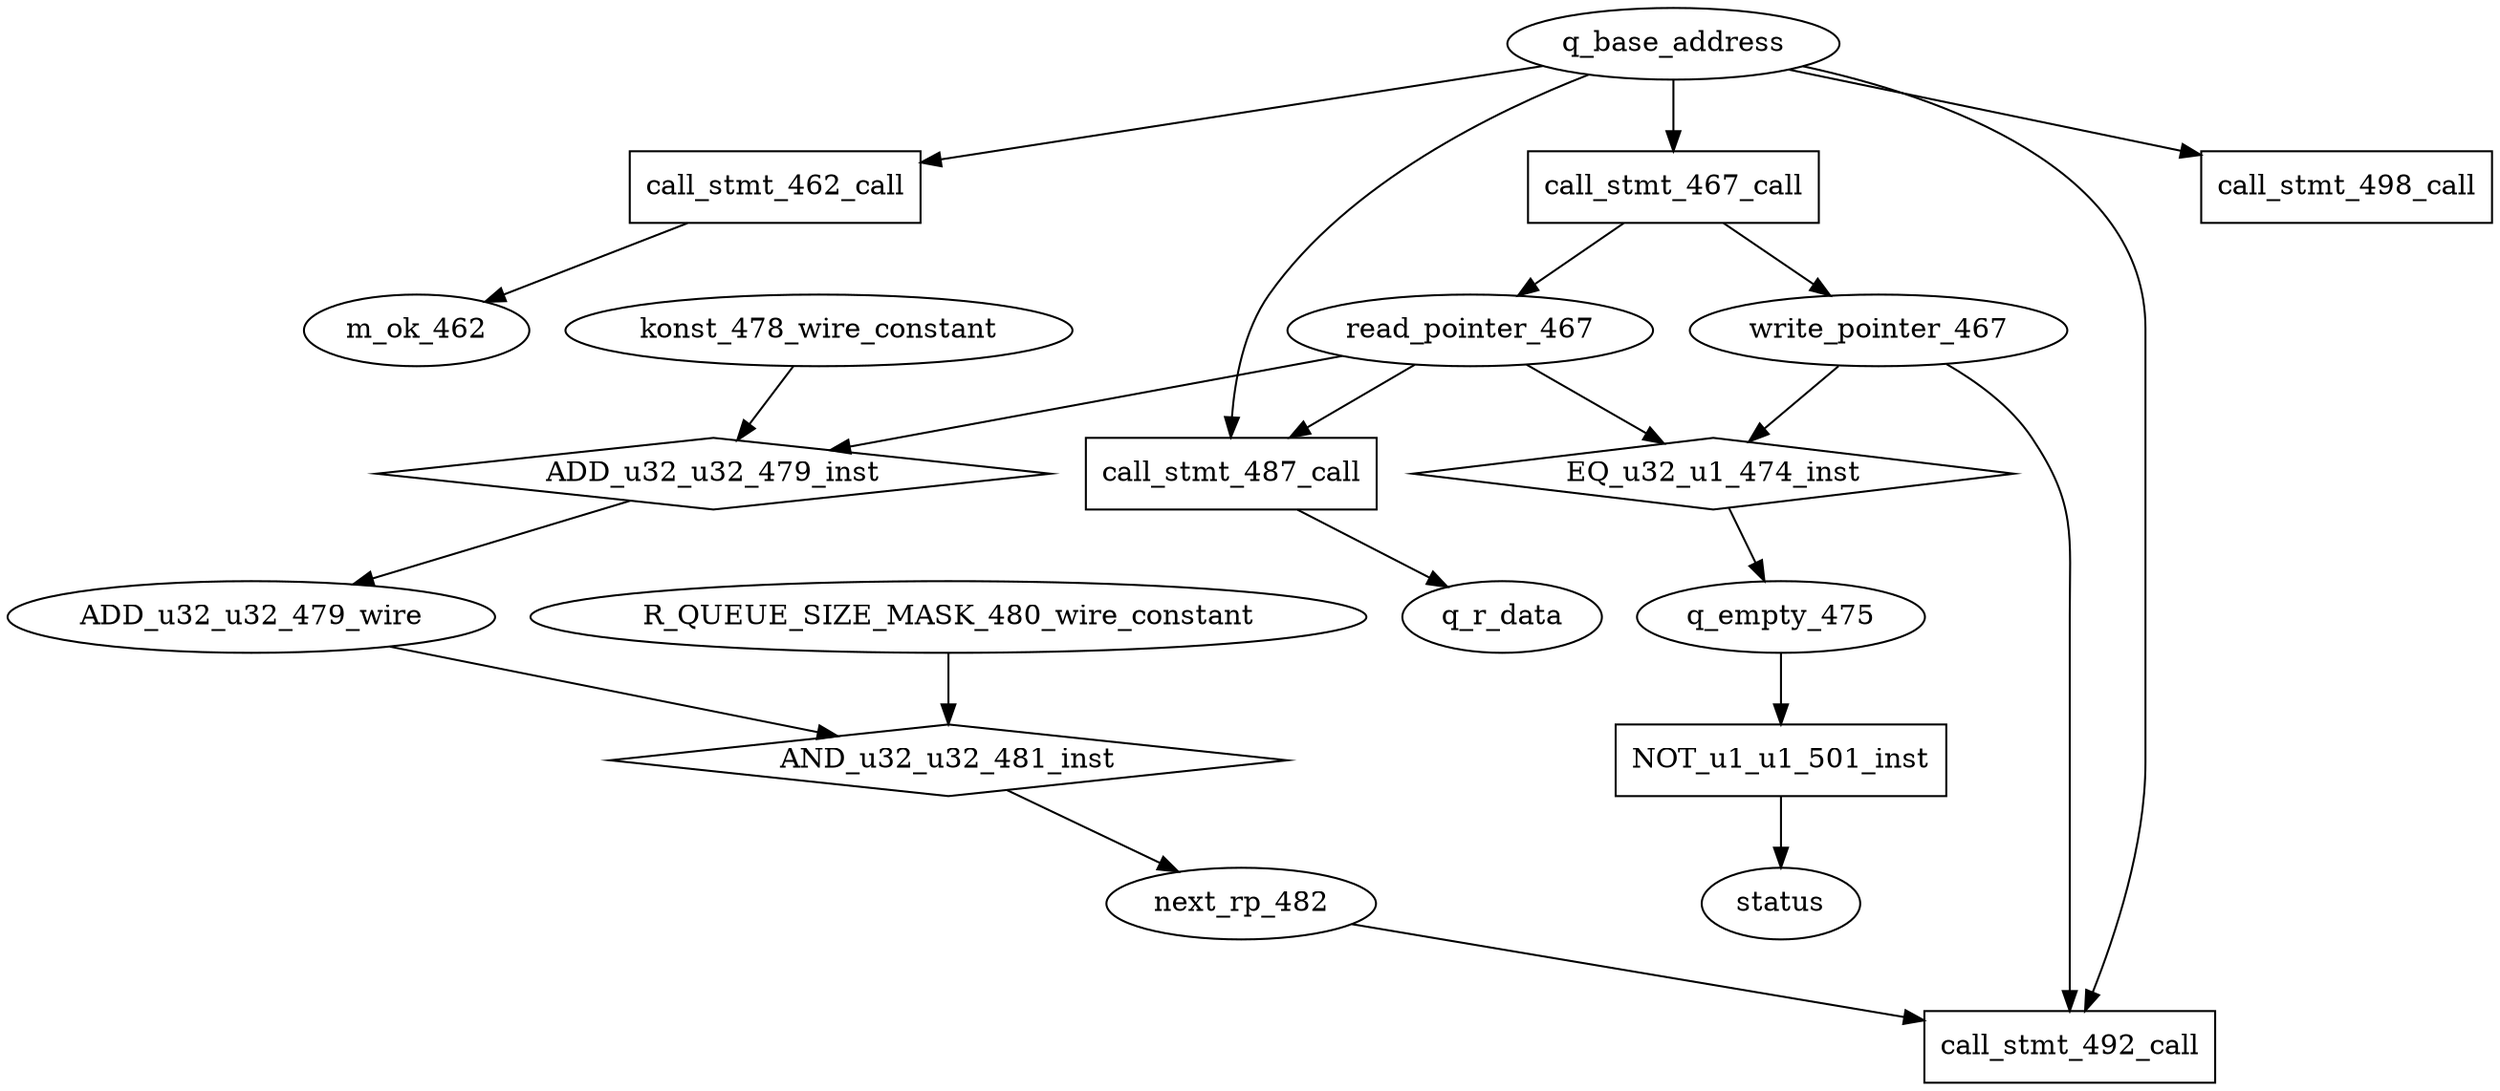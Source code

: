 digraph data_path {
  ADD_u32_u32_479_wire [shape=ellipse];
  R_QUEUE_SIZE_MASK_480_wire_constant [shape=ellipse];
  konst_478_wire_constant [shape=ellipse];
  m_ok_462 [shape=ellipse];
  next_rp_482 [shape=ellipse];
  q_empty_475 [shape=ellipse];
  read_pointer_467 [shape=ellipse];
  write_pointer_467 [shape=ellipse];
  ADD_u32_u32_479_inst [shape=diamond];
read_pointer_467  -> ADD_u32_u32_479_inst;
konst_478_wire_constant  -> ADD_u32_u32_479_inst;
ADD_u32_u32_479_inst -> ADD_u32_u32_479_wire;
  AND_u32_u32_481_inst [shape=diamond];
ADD_u32_u32_479_wire  -> AND_u32_u32_481_inst;
R_QUEUE_SIZE_MASK_480_wire_constant  -> AND_u32_u32_481_inst;
AND_u32_u32_481_inst -> next_rp_482;
  EQ_u32_u1_474_inst [shape=diamond];
write_pointer_467  -> EQ_u32_u1_474_inst;
read_pointer_467  -> EQ_u32_u1_474_inst;
EQ_u32_u1_474_inst -> q_empty_475;
  NOT_u1_u1_501_inst [shape=rectangle];
q_empty_475  -> NOT_u1_u1_501_inst;
NOT_u1_u1_501_inst -> status;
  call_stmt_462_call [shape=rectangle];
q_base_address  -> call_stmt_462_call;
call_stmt_462_call -> m_ok_462;
  call_stmt_467_call [shape=rectangle];
q_base_address  -> call_stmt_467_call;
call_stmt_467_call -> write_pointer_467;
call_stmt_467_call -> read_pointer_467;
  call_stmt_487_call [shape=rectangle];
q_base_address  -> call_stmt_487_call;
read_pointer_467  -> call_stmt_487_call;
call_stmt_487_call -> q_r_data;
  call_stmt_492_call [shape=rectangle];
q_base_address  -> call_stmt_492_call;
write_pointer_467  -> call_stmt_492_call;
next_rp_482  -> call_stmt_492_call;
  call_stmt_498_call [shape=rectangle];
q_base_address  -> call_stmt_498_call;
}
